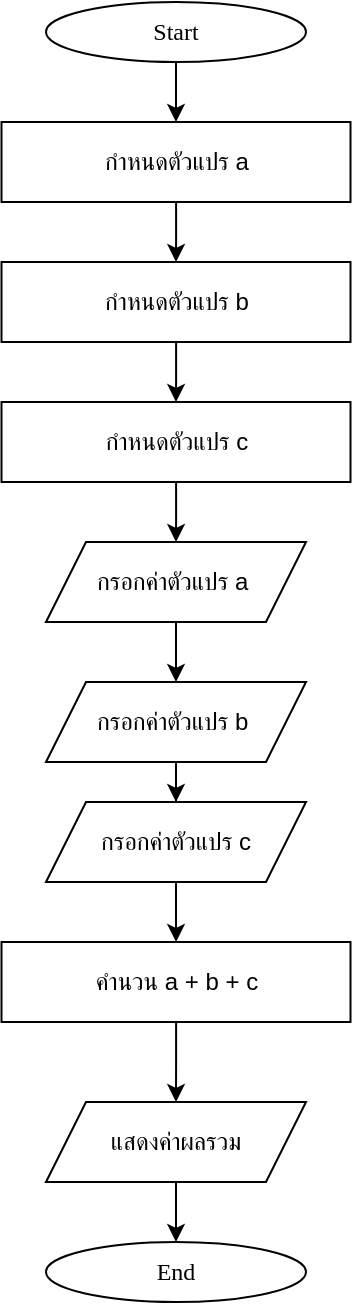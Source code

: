 <mxfile version="24.8.9">
  <diagram name="Page-1" id="CpLNWT50UT7AW_Q6mbYD">
    <mxGraphModel dx="1753" dy="498" grid="1" gridSize="10" guides="1" tooltips="1" connect="1" arrows="1" fold="1" page="1" pageScale="1" pageWidth="850" pageHeight="1100" math="0" shadow="0">
      <root>
        <mxCell id="0" />
        <mxCell id="1" parent="0" />
        <mxCell id="Tk7NZc04kqwpoQ_mWFd_-7" style="edgeStyle=orthogonalEdgeStyle;rounded=0;orthogonalLoop=1;jettySize=auto;html=1;entryX=0.5;entryY=0;entryDx=0;entryDy=0;" edge="1" parent="1" source="Tk7NZc04kqwpoQ_mWFd_-1" target="Tk7NZc04kqwpoQ_mWFd_-4">
          <mxGeometry relative="1" as="geometry" />
        </mxCell>
        <mxCell id="Tk7NZc04kqwpoQ_mWFd_-1" value="&lt;font data-font-src=&quot;https://fonts.googleapis.com/css?family=Sarabun&quot; face=&quot;Sarabun&quot;&gt;Start&lt;/font&gt;" style="ellipse;whiteSpace=wrap;html=1;" vertex="1" parent="1">
          <mxGeometry x="-530.0" y="50" width="130" height="30" as="geometry" />
        </mxCell>
        <mxCell id="Tk7NZc04kqwpoQ_mWFd_-8" style="edgeStyle=orthogonalEdgeStyle;rounded=0;orthogonalLoop=1;jettySize=auto;html=1;entryX=0.5;entryY=0;entryDx=0;entryDy=0;" edge="1" parent="1" source="Tk7NZc04kqwpoQ_mWFd_-4" target="Tk7NZc04kqwpoQ_mWFd_-5">
          <mxGeometry relative="1" as="geometry" />
        </mxCell>
        <mxCell id="Tk7NZc04kqwpoQ_mWFd_-4" value="กำหนดตัวแปร a" style="rounded=0;whiteSpace=wrap;html=1;" vertex="1" parent="1">
          <mxGeometry x="-552.25" y="110" width="174.5" height="40" as="geometry" />
        </mxCell>
        <mxCell id="Tk7NZc04kqwpoQ_mWFd_-10" style="edgeStyle=orthogonalEdgeStyle;rounded=0;orthogonalLoop=1;jettySize=auto;html=1;entryX=0.5;entryY=0;entryDx=0;entryDy=0;" edge="1" parent="1" source="Tk7NZc04kqwpoQ_mWFd_-5" target="Tk7NZc04kqwpoQ_mWFd_-9">
          <mxGeometry relative="1" as="geometry" />
        </mxCell>
        <mxCell id="Tk7NZc04kqwpoQ_mWFd_-5" value="กำหนดตัวแปร b" style="rounded=0;whiteSpace=wrap;html=1;" vertex="1" parent="1">
          <mxGeometry x="-552.25" y="180" width="174.5" height="40" as="geometry" />
        </mxCell>
        <mxCell id="Tk7NZc04kqwpoQ_mWFd_-12" value="" style="edgeStyle=orthogonalEdgeStyle;rounded=0;orthogonalLoop=1;jettySize=auto;html=1;" edge="1" parent="1" source="Tk7NZc04kqwpoQ_mWFd_-9" target="Tk7NZc04kqwpoQ_mWFd_-11">
          <mxGeometry relative="1" as="geometry" />
        </mxCell>
        <mxCell id="Tk7NZc04kqwpoQ_mWFd_-9" value="กำหนดตัวแปร c" style="rounded=0;whiteSpace=wrap;html=1;" vertex="1" parent="1">
          <mxGeometry x="-552.25" y="250" width="174.5" height="40" as="geometry" />
        </mxCell>
        <mxCell id="Tk7NZc04kqwpoQ_mWFd_-14" value="" style="edgeStyle=orthogonalEdgeStyle;rounded=0;orthogonalLoop=1;jettySize=auto;html=1;" edge="1" parent="1" source="Tk7NZc04kqwpoQ_mWFd_-11" target="Tk7NZc04kqwpoQ_mWFd_-13">
          <mxGeometry relative="1" as="geometry" />
        </mxCell>
        <mxCell id="Tk7NZc04kqwpoQ_mWFd_-11" value="กรอกค่าตัวแปร a&amp;nbsp;" style="shape=parallelogram;perimeter=parallelogramPerimeter;whiteSpace=wrap;html=1;fixedSize=1;" vertex="1" parent="1">
          <mxGeometry x="-530.0" y="320" width="130" height="40" as="geometry" />
        </mxCell>
        <mxCell id="Tk7NZc04kqwpoQ_mWFd_-16" value="" style="edgeStyle=orthogonalEdgeStyle;rounded=0;orthogonalLoop=1;jettySize=auto;html=1;" edge="1" parent="1" source="Tk7NZc04kqwpoQ_mWFd_-13" target="Tk7NZc04kqwpoQ_mWFd_-15">
          <mxGeometry relative="1" as="geometry" />
        </mxCell>
        <mxCell id="Tk7NZc04kqwpoQ_mWFd_-13" value="กรอกค่าตัวแปร b&amp;nbsp;" style="shape=parallelogram;perimeter=parallelogramPerimeter;whiteSpace=wrap;html=1;fixedSize=1;" vertex="1" parent="1">
          <mxGeometry x="-530.0" y="390" width="130" height="40" as="geometry" />
        </mxCell>
        <mxCell id="Tk7NZc04kqwpoQ_mWFd_-18" value="" style="edgeStyle=orthogonalEdgeStyle;rounded=0;orthogonalLoop=1;jettySize=auto;html=1;" edge="1" parent="1" source="Tk7NZc04kqwpoQ_mWFd_-15" target="Tk7NZc04kqwpoQ_mWFd_-17">
          <mxGeometry relative="1" as="geometry" />
        </mxCell>
        <mxCell id="Tk7NZc04kqwpoQ_mWFd_-15" value="กรอกค่าตัวแปร c" style="shape=parallelogram;perimeter=parallelogramPerimeter;whiteSpace=wrap;html=1;fixedSize=1;" vertex="1" parent="1">
          <mxGeometry x="-530.0" y="450" width="130" height="40" as="geometry" />
        </mxCell>
        <mxCell id="Tk7NZc04kqwpoQ_mWFd_-20" value="" style="edgeStyle=orthogonalEdgeStyle;rounded=0;orthogonalLoop=1;jettySize=auto;html=1;" edge="1" parent="1" source="Tk7NZc04kqwpoQ_mWFd_-17" target="Tk7NZc04kqwpoQ_mWFd_-19">
          <mxGeometry relative="1" as="geometry" />
        </mxCell>
        <mxCell id="Tk7NZc04kqwpoQ_mWFd_-17" value="คำนวน a + b + c" style="rounded=0;whiteSpace=wrap;html=1;" vertex="1" parent="1">
          <mxGeometry x="-552.25" y="520" width="174.5" height="40" as="geometry" />
        </mxCell>
        <mxCell id="Tk7NZc04kqwpoQ_mWFd_-22" value="" style="edgeStyle=orthogonalEdgeStyle;rounded=0;orthogonalLoop=1;jettySize=auto;html=1;" edge="1" parent="1" source="Tk7NZc04kqwpoQ_mWFd_-19" target="Tk7NZc04kqwpoQ_mWFd_-21">
          <mxGeometry relative="1" as="geometry" />
        </mxCell>
        <mxCell id="Tk7NZc04kqwpoQ_mWFd_-19" value="แสดงค่าผลรวม" style="shape=parallelogram;perimeter=parallelogramPerimeter;whiteSpace=wrap;html=1;fixedSize=1;" vertex="1" parent="1">
          <mxGeometry x="-530.0" y="600" width="130" height="40" as="geometry" />
        </mxCell>
        <mxCell id="Tk7NZc04kqwpoQ_mWFd_-21" value="&lt;font face=&quot;Sarabun&quot;&gt;End&lt;/font&gt;" style="ellipse;whiteSpace=wrap;html=1;" vertex="1" parent="1">
          <mxGeometry x="-530.0" y="670" width="130" height="30" as="geometry" />
        </mxCell>
      </root>
    </mxGraphModel>
  </diagram>
</mxfile>
